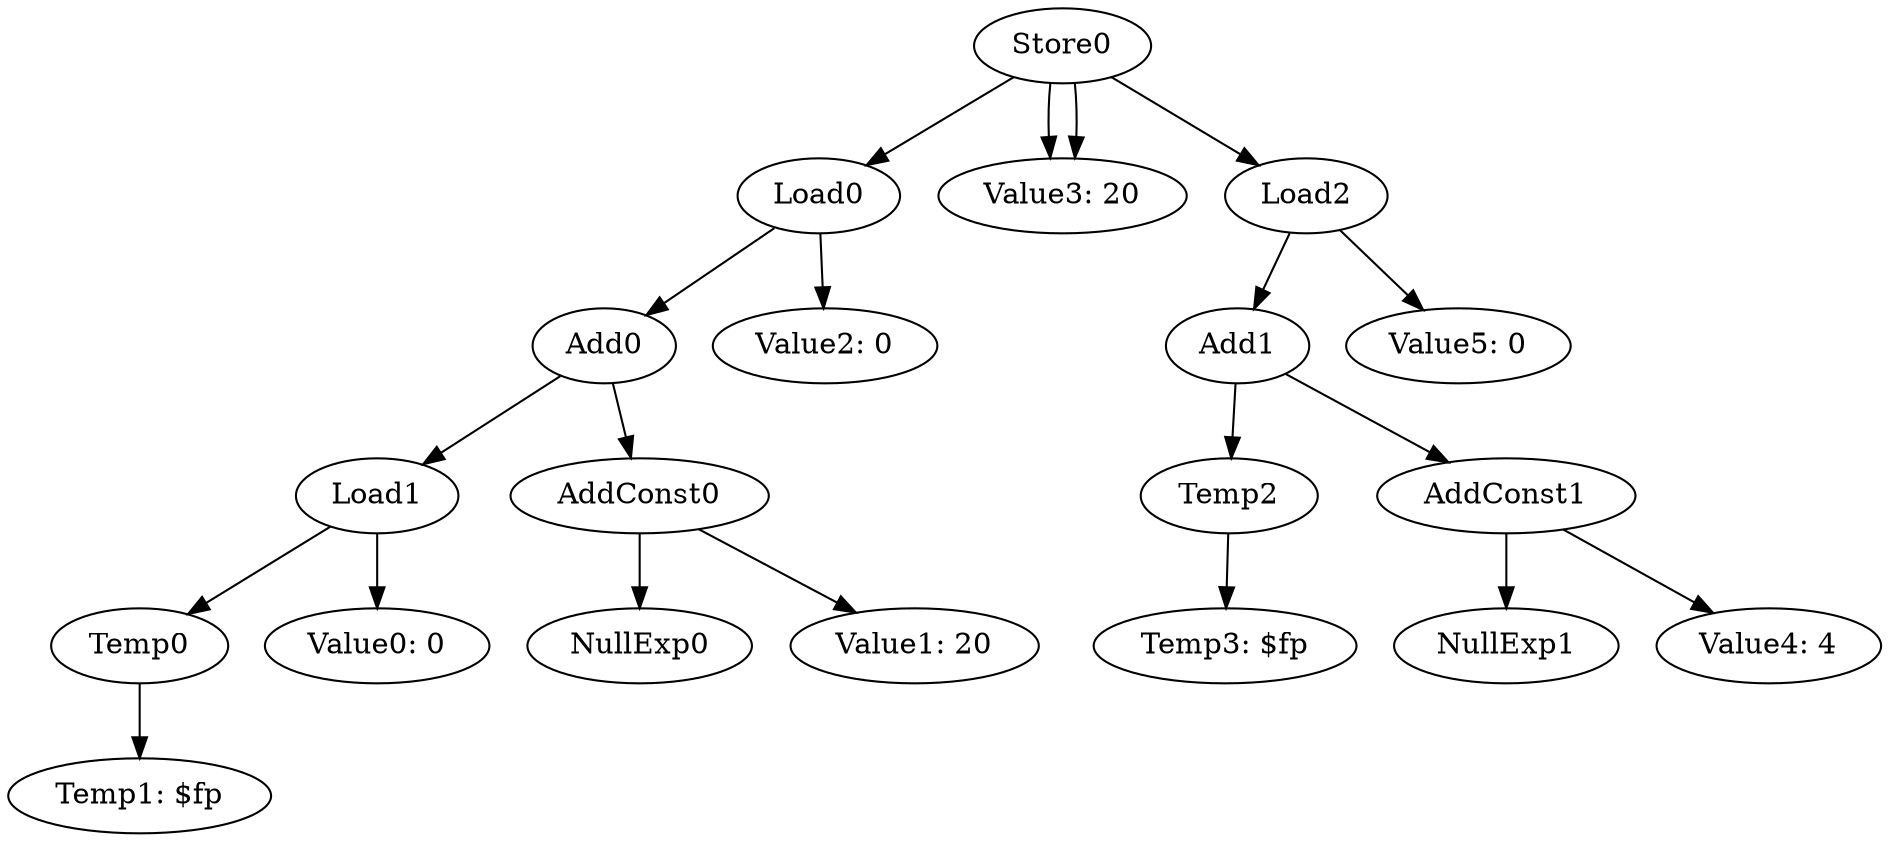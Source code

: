 digraph {
	ordering = out;
	AddConst1 -> NullExp1;
	AddConst1 -> "Value4: 4";
	Add1 -> Temp2;
	Add1 -> AddConst1;
	Temp2 -> "Temp3: $fp";
	Load0 -> Add0;
	Load0 -> "Value2: 0";
	Temp0 -> "Temp1: $fp";
	Add0 -> Load1;
	Add0 -> AddConst0;
	AddConst0 -> NullExp0;
	AddConst0 -> "Value1: 20";
	Load2 -> Add1;
	Load2 -> "Value5: 0";
	Store0 -> Load0;
	Store0 -> "Value3: 20";
	Store0 -> Load2;
	Store0 -> "Value3: 20";
	Load1 -> Temp0;
	Load1 -> "Value0: 0";
}

